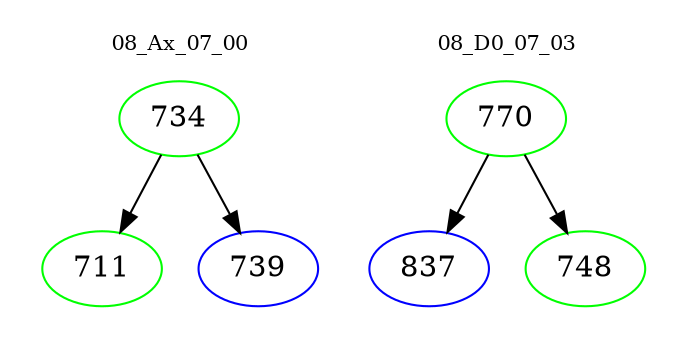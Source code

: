 digraph{
subgraph cluster_0 {
color = white
label = "08_Ax_07_00";
fontsize=10;
T0_734 [label="734", color="green"]
T0_734 -> T0_711 [color="black"]
T0_711 [label="711", color="green"]
T0_734 -> T0_739 [color="black"]
T0_739 [label="739", color="blue"]
}
subgraph cluster_1 {
color = white
label = "08_D0_07_03";
fontsize=10;
T1_770 [label="770", color="green"]
T1_770 -> T1_837 [color="black"]
T1_837 [label="837", color="blue"]
T1_770 -> T1_748 [color="black"]
T1_748 [label="748", color="green"]
}
}
